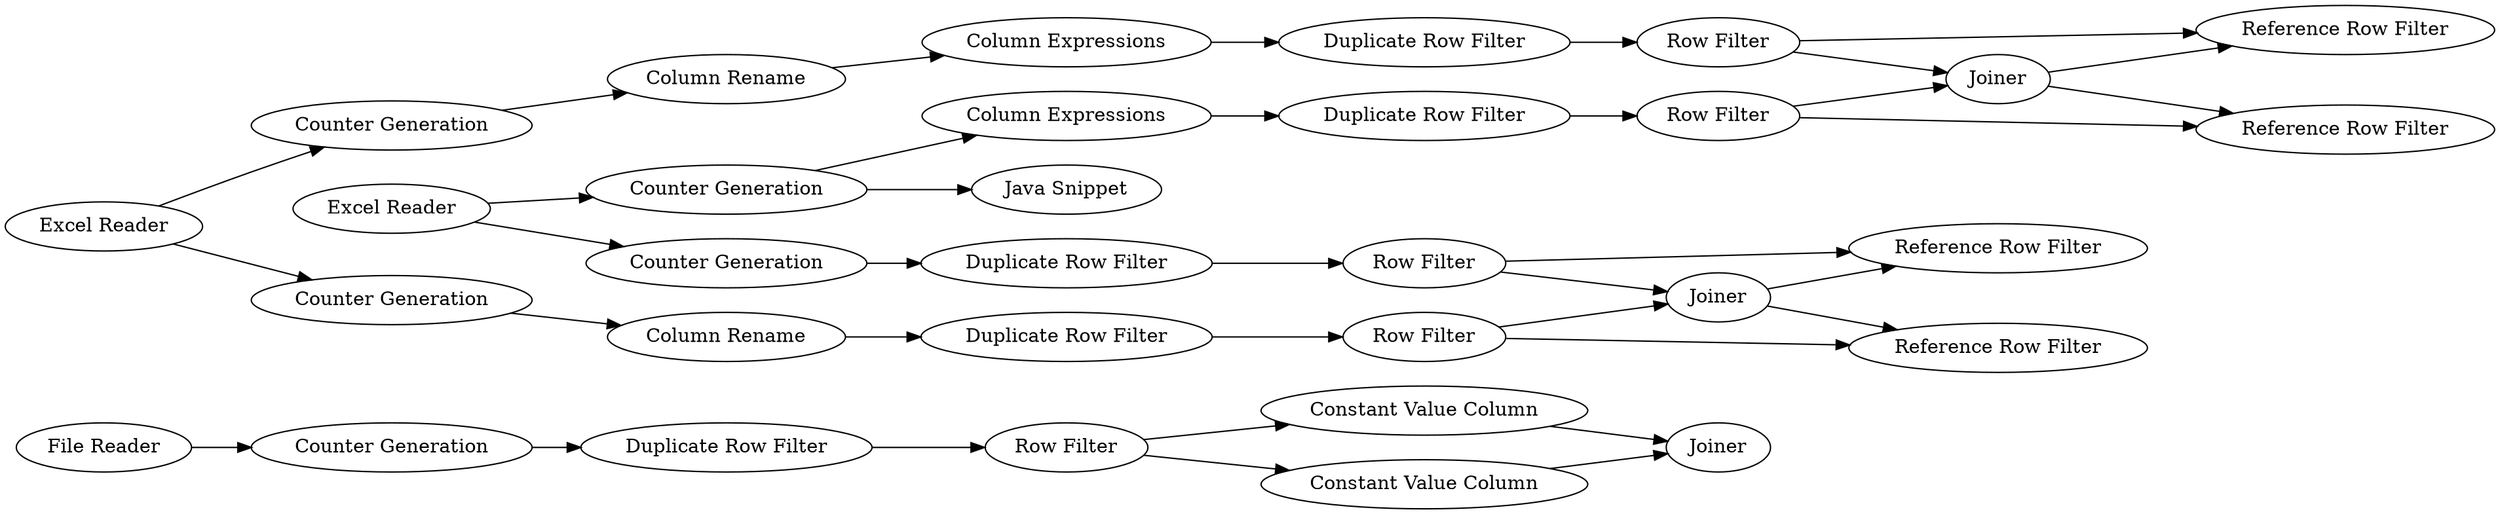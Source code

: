 digraph {
	2 [label="File Reader"]
	3 [label=Joiner]
	4 [label="Constant Value Column"]
	5 [label="Constant Value Column"]
	6 [label="Duplicate Row Filter"]
	7 [label="Counter Generation"]
	8 [label="Row Filter"]
	9 [label="Excel Reader"]
	10 [label="Excel Reader"]
	11 [label="Duplicate Row Filter"]
	12 [label="Counter Generation"]
	13 [label="Row Filter"]
	14 [label="Duplicate Row Filter"]
	15 [label="Counter Generation"]
	16 [label="Row Filter"]
	17 [label="Column Rename"]
	18 [label=Joiner]
	19 [label="Reference Row Filter"]
	20 [label="Reference Row Filter"]
	21 [label="Duplicate Row Filter"]
	22 [label="Counter Generation"]
	23 [label="Row Filter"]
	24 [label="Duplicate Row Filter"]
	25 [label="Counter Generation"]
	26 [label="Row Filter"]
	27 [label="Column Rename"]
	28 [label=Joiner]
	29 [label="Reference Row Filter"]
	30 [label="Reference Row Filter"]
	31 [label="Column Expressions"]
	32 [label="Column Expressions"]
	33 [label="Java Snippet"]
	2 -> 7
	4 -> 3
	5 -> 3
	6 -> 8
	7 -> 6
	8 -> 4
	8 -> 5
	9 -> 12
	9 -> 22
	10 -> 15
	10 -> 25
	11 -> 13
	12 -> 11
	13 -> 19
	13 -> 18
	14 -> 16
	15 -> 17
	16 -> 18
	16 -> 20
	17 -> 14
	18 -> 19
	18 -> 20
	21 -> 23
	22 -> 31
	22 -> 33
	23 -> 29
	23 -> 28
	24 -> 26
	25 -> 27
	26 -> 30
	26 -> 28
	27 -> 32
	28 -> 29
	28 -> 30
	31 -> 21
	32 -> 24
	rankdir=LR
}
